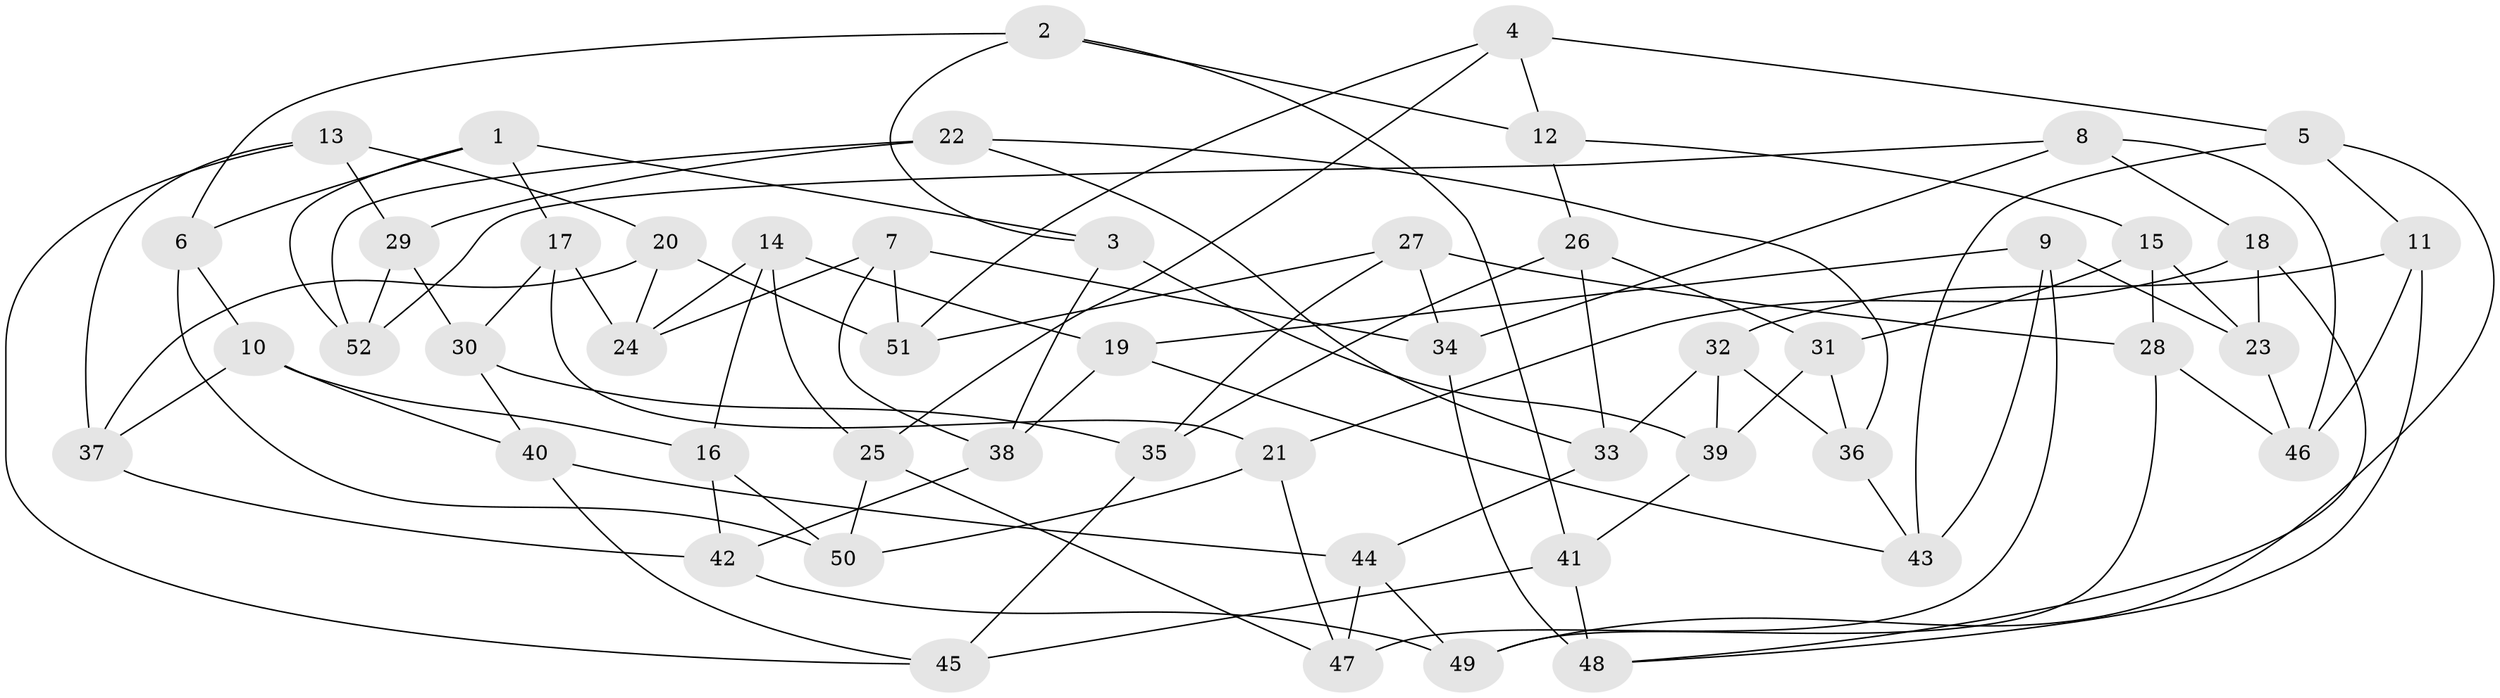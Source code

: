 // coarse degree distribution, {9: 0.13333333333333333, 5: 0.26666666666666666, 10: 0.06666666666666667, 6: 0.13333333333333333, 8: 0.2, 3: 0.13333333333333333, 4: 0.06666666666666667}
// Generated by graph-tools (version 1.1) at 2025/20/03/04/25 18:20:53]
// undirected, 52 vertices, 104 edges
graph export_dot {
graph [start="1"]
  node [color=gray90,style=filled];
  1;
  2;
  3;
  4;
  5;
  6;
  7;
  8;
  9;
  10;
  11;
  12;
  13;
  14;
  15;
  16;
  17;
  18;
  19;
  20;
  21;
  22;
  23;
  24;
  25;
  26;
  27;
  28;
  29;
  30;
  31;
  32;
  33;
  34;
  35;
  36;
  37;
  38;
  39;
  40;
  41;
  42;
  43;
  44;
  45;
  46;
  47;
  48;
  49;
  50;
  51;
  52;
  1 -- 52;
  1 -- 6;
  1 -- 17;
  1 -- 3;
  2 -- 41;
  2 -- 6;
  2 -- 12;
  2 -- 3;
  3 -- 38;
  3 -- 39;
  4 -- 25;
  4 -- 51;
  4 -- 5;
  4 -- 12;
  5 -- 49;
  5 -- 11;
  5 -- 43;
  6 -- 50;
  6 -- 10;
  7 -- 34;
  7 -- 38;
  7 -- 24;
  7 -- 51;
  8 -- 52;
  8 -- 34;
  8 -- 18;
  8 -- 46;
  9 -- 23;
  9 -- 47;
  9 -- 19;
  9 -- 43;
  10 -- 16;
  10 -- 40;
  10 -- 37;
  11 -- 46;
  11 -- 48;
  11 -- 32;
  12 -- 26;
  12 -- 15;
  13 -- 45;
  13 -- 37;
  13 -- 20;
  13 -- 29;
  14 -- 19;
  14 -- 24;
  14 -- 25;
  14 -- 16;
  15 -- 28;
  15 -- 31;
  15 -- 23;
  16 -- 42;
  16 -- 50;
  17 -- 21;
  17 -- 30;
  17 -- 24;
  18 -- 48;
  18 -- 23;
  18 -- 21;
  19 -- 43;
  19 -- 38;
  20 -- 37;
  20 -- 51;
  20 -- 24;
  21 -- 47;
  21 -- 50;
  22 -- 36;
  22 -- 52;
  22 -- 33;
  22 -- 29;
  23 -- 46;
  25 -- 47;
  25 -- 50;
  26 -- 33;
  26 -- 35;
  26 -- 31;
  27 -- 28;
  27 -- 51;
  27 -- 35;
  27 -- 34;
  28 -- 46;
  28 -- 49;
  29 -- 52;
  29 -- 30;
  30 -- 35;
  30 -- 40;
  31 -- 39;
  31 -- 36;
  32 -- 36;
  32 -- 39;
  32 -- 33;
  33 -- 44;
  34 -- 48;
  35 -- 45;
  36 -- 43;
  37 -- 42;
  38 -- 42;
  39 -- 41;
  40 -- 45;
  40 -- 44;
  41 -- 48;
  41 -- 45;
  42 -- 49;
  44 -- 49;
  44 -- 47;
}
